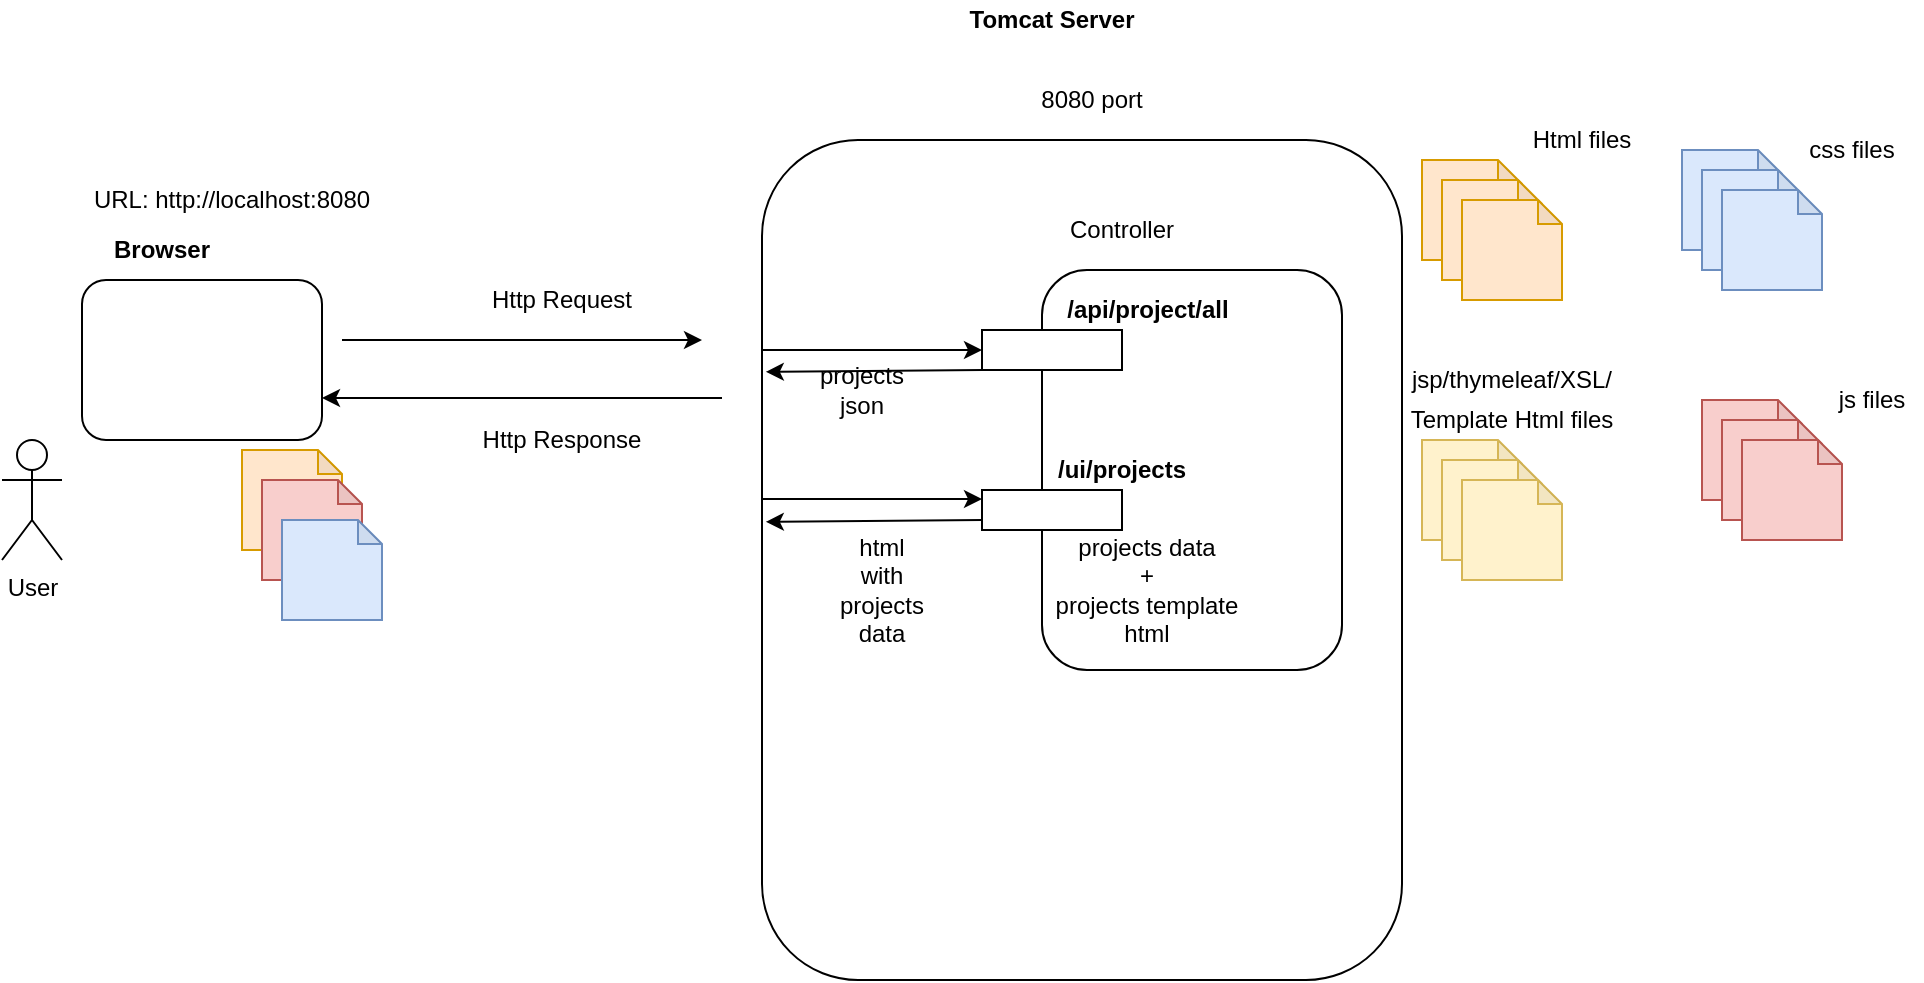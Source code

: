 <mxfile version="14.6.13" type="device"><diagram id="I2NQnPR-hYyU9lF8uLx1" name="Page-1"><mxGraphModel dx="846" dy="392" grid="1" gridSize="10" guides="1" tooltips="1" connect="1" arrows="1" fold="1" page="1" pageScale="1" pageWidth="850" pageHeight="1100" math="0" shadow="0"><root><mxCell id="0"/><mxCell id="1" parent="0"/><mxCell id="8M3o0NYkVelXLX9TxnSH-1" value="" style="rounded=1;whiteSpace=wrap;html=1;" vertex="1" parent="1"><mxGeometry x="470" y="90" width="320" height="420" as="geometry"/></mxCell><mxCell id="8M3o0NYkVelXLX9TxnSH-2" value="Tomcat Server" style="text;html=1;strokeColor=none;fillColor=none;align=center;verticalAlign=middle;whiteSpace=wrap;rounded=0;fontStyle=1" vertex="1" parent="1"><mxGeometry x="560" y="20" width="110" height="20" as="geometry"/></mxCell><mxCell id="8M3o0NYkVelXLX9TxnSH-3" value="" style="shape=note;whiteSpace=wrap;html=1;backgroundOutline=1;darkOpacity=0.05;size=12;fillColor=#ffe6cc;strokeColor=#d79b00;" vertex="1" parent="1"><mxGeometry x="800" y="100" width="50" height="50" as="geometry"/></mxCell><mxCell id="8M3o0NYkVelXLX9TxnSH-9" value="" style="shape=note;whiteSpace=wrap;html=1;backgroundOutline=1;darkOpacity=0.05;size=12;fillColor=#ffe6cc;strokeColor=#d79b00;" vertex="1" parent="1"><mxGeometry x="810" y="110" width="50" height="50" as="geometry"/></mxCell><mxCell id="8M3o0NYkVelXLX9TxnSH-10" value="" style="shape=note;whiteSpace=wrap;html=1;backgroundOutline=1;darkOpacity=0.05;size=12;fillColor=#ffe6cc;strokeColor=#d79b00;" vertex="1" parent="1"><mxGeometry x="820" y="120" width="50" height="50" as="geometry"/></mxCell><mxCell id="8M3o0NYkVelXLX9TxnSH-11" value="Html files" style="text;html=1;strokeColor=none;fillColor=none;align=center;verticalAlign=middle;whiteSpace=wrap;rounded=0;" vertex="1" parent="1"><mxGeometry x="850" y="80" width="60" height="20" as="geometry"/></mxCell><mxCell id="8M3o0NYkVelXLX9TxnSH-12" value="" style="shape=note;whiteSpace=wrap;html=1;backgroundOutline=1;darkOpacity=0.05;size=12;fillColor=#dae8fc;strokeColor=#6c8ebf;" vertex="1" parent="1"><mxGeometry x="930" y="95" width="50" height="50" as="geometry"/></mxCell><mxCell id="8M3o0NYkVelXLX9TxnSH-15" value="" style="shape=note;whiteSpace=wrap;html=1;backgroundOutline=1;darkOpacity=0.05;size=12;fillColor=#dae8fc;strokeColor=#6c8ebf;" vertex="1" parent="1"><mxGeometry x="940" y="105" width="50" height="50" as="geometry"/></mxCell><mxCell id="8M3o0NYkVelXLX9TxnSH-16" value="" style="shape=note;whiteSpace=wrap;html=1;backgroundOutline=1;darkOpacity=0.05;size=12;fillColor=#dae8fc;strokeColor=#6c8ebf;" vertex="1" parent="1"><mxGeometry x="950" y="115" width="50" height="50" as="geometry"/></mxCell><mxCell id="8M3o0NYkVelXLX9TxnSH-17" value="" style="shape=note;whiteSpace=wrap;html=1;backgroundOutline=1;darkOpacity=0.05;size=12;fillColor=#f8cecc;strokeColor=#b85450;" vertex="1" parent="1"><mxGeometry x="940" y="220" width="50" height="50" as="geometry"/></mxCell><mxCell id="8M3o0NYkVelXLX9TxnSH-20" value="" style="shape=note;whiteSpace=wrap;html=1;backgroundOutline=1;darkOpacity=0.05;size=12;fillColor=#f8cecc;strokeColor=#b85450;" vertex="1" parent="1"><mxGeometry x="950" y="230" width="50" height="50" as="geometry"/></mxCell><mxCell id="8M3o0NYkVelXLX9TxnSH-21" value="" style="shape=note;whiteSpace=wrap;html=1;backgroundOutline=1;darkOpacity=0.05;size=12;fillColor=#f8cecc;strokeColor=#b85450;" vertex="1" parent="1"><mxGeometry x="960" y="240" width="50" height="50" as="geometry"/></mxCell><mxCell id="8M3o0NYkVelXLX9TxnSH-22" value="css files" style="text;html=1;strokeColor=none;fillColor=none;align=center;verticalAlign=middle;whiteSpace=wrap;rounded=0;" vertex="1" parent="1"><mxGeometry x="980" y="85" width="70" height="20" as="geometry"/></mxCell><mxCell id="8M3o0NYkVelXLX9TxnSH-23" value="js files" style="text;html=1;strokeColor=none;fillColor=none;align=center;verticalAlign=middle;whiteSpace=wrap;rounded=0;" vertex="1" parent="1"><mxGeometry x="1005" y="210" width="40" height="20" as="geometry"/></mxCell><mxCell id="8M3o0NYkVelXLX9TxnSH-24" value="" style="rounded=1;whiteSpace=wrap;html=1;" vertex="1" parent="1"><mxGeometry x="130" y="160" width="120" height="80" as="geometry"/></mxCell><mxCell id="8M3o0NYkVelXLX9TxnSH-25" value="User" style="shape=umlActor;verticalLabelPosition=bottom;verticalAlign=top;html=1;outlineConnect=0;" vertex="1" parent="1"><mxGeometry x="90" y="240" width="30" height="60" as="geometry"/></mxCell><mxCell id="8M3o0NYkVelXLX9TxnSH-26" value="URL: http://localhost:8080" style="text;html=1;strokeColor=none;fillColor=none;align=center;verticalAlign=middle;whiteSpace=wrap;rounded=0;" vertex="1" parent="1"><mxGeometry x="120" y="110" width="170" height="20" as="geometry"/></mxCell><mxCell id="8M3o0NYkVelXLX9TxnSH-27" value="" style="endArrow=classic;html=1;" edge="1" parent="1"><mxGeometry width="50" height="50" relative="1" as="geometry"><mxPoint x="260" y="190" as="sourcePoint"/><mxPoint x="440" y="190" as="targetPoint"/></mxGeometry></mxCell><mxCell id="8M3o0NYkVelXLX9TxnSH-28" value="" style="endArrow=classic;html=1;" edge="1" parent="1"><mxGeometry width="50" height="50" relative="1" as="geometry"><mxPoint x="450" y="219" as="sourcePoint"/><mxPoint x="250" y="219" as="targetPoint"/></mxGeometry></mxCell><mxCell id="8M3o0NYkVelXLX9TxnSH-29" value="Http Request" style="text;html=1;strokeColor=none;fillColor=none;align=center;verticalAlign=middle;whiteSpace=wrap;rounded=0;" vertex="1" parent="1"><mxGeometry x="320" y="160" width="100" height="20" as="geometry"/></mxCell><mxCell id="8M3o0NYkVelXLX9TxnSH-30" value="Http Response" style="text;html=1;strokeColor=none;fillColor=none;align=center;verticalAlign=middle;whiteSpace=wrap;rounded=0;" vertex="1" parent="1"><mxGeometry x="320" y="230" width="100" height="20" as="geometry"/></mxCell><mxCell id="8M3o0NYkVelXLX9TxnSH-31" value="" style="shape=note;whiteSpace=wrap;html=1;backgroundOutline=1;darkOpacity=0.05;size=12;fillColor=#fff2cc;strokeColor=#d6b656;" vertex="1" parent="1"><mxGeometry x="800" y="240" width="50" height="50" as="geometry"/></mxCell><mxCell id="8M3o0NYkVelXLX9TxnSH-32" value="" style="shape=note;whiteSpace=wrap;html=1;backgroundOutline=1;darkOpacity=0.05;size=12;fillColor=#fff2cc;strokeColor=#d6b656;" vertex="1" parent="1"><mxGeometry x="810" y="250" width="50" height="50" as="geometry"/></mxCell><mxCell id="8M3o0NYkVelXLX9TxnSH-33" value="" style="shape=note;whiteSpace=wrap;html=1;backgroundOutline=1;darkOpacity=0.05;size=12;fillColor=#fff2cc;strokeColor=#d6b656;" vertex="1" parent="1"><mxGeometry x="820" y="260" width="50" height="50" as="geometry"/></mxCell><mxCell id="8M3o0NYkVelXLX9TxnSH-34" value="Template Html files" style="text;html=1;strokeColor=none;fillColor=none;align=center;verticalAlign=middle;whiteSpace=wrap;rounded=0;" vertex="1" parent="1"><mxGeometry x="790" y="220" width="110" height="20" as="geometry"/></mxCell><mxCell id="8M3o0NYkVelXLX9TxnSH-35" value="Browser" style="text;html=1;strokeColor=none;fillColor=none;align=center;verticalAlign=middle;whiteSpace=wrap;rounded=0;fontStyle=1" vertex="1" parent="1"><mxGeometry x="150" y="135" width="40" height="20" as="geometry"/></mxCell><mxCell id="8M3o0NYkVelXLX9TxnSH-38" value="8080 port" style="text;html=1;strokeColor=none;fillColor=none;align=center;verticalAlign=middle;whiteSpace=wrap;rounded=0;" vertex="1" parent="1"><mxGeometry x="580" y="60" width="110" height="20" as="geometry"/></mxCell><mxCell id="8M3o0NYkVelXLX9TxnSH-40" value="" style="shape=note;whiteSpace=wrap;html=1;backgroundOutline=1;darkOpacity=0.05;size=12;fillColor=#ffe6cc;strokeColor=#d79b00;" vertex="1" parent="1"><mxGeometry x="210" y="245" width="50" height="50" as="geometry"/></mxCell><mxCell id="8M3o0NYkVelXLX9TxnSH-41" value="" style="shape=note;whiteSpace=wrap;html=1;backgroundOutline=1;darkOpacity=0.05;size=12;fillColor=#f8cecc;strokeColor=#b85450;" vertex="1" parent="1"><mxGeometry x="220" y="260" width="50" height="50" as="geometry"/></mxCell><mxCell id="8M3o0NYkVelXLX9TxnSH-42" value="" style="shape=note;whiteSpace=wrap;html=1;backgroundOutline=1;darkOpacity=0.05;size=12;fillColor=#dae8fc;strokeColor=#6c8ebf;" vertex="1" parent="1"><mxGeometry x="230" y="280" width="50" height="50" as="geometry"/></mxCell><mxCell id="8M3o0NYkVelXLX9TxnSH-43" value="jsp/thymeleaf/XSL/" style="text;html=1;strokeColor=none;fillColor=none;align=center;verticalAlign=middle;whiteSpace=wrap;rounded=0;" vertex="1" parent="1"><mxGeometry x="790" y="200" width="110" height="20" as="geometry"/></mxCell><mxCell id="8M3o0NYkVelXLX9TxnSH-44" value="" style="rounded=1;whiteSpace=wrap;html=1;" vertex="1" parent="1"><mxGeometry x="610" y="155" width="150" height="200" as="geometry"/></mxCell><mxCell id="8M3o0NYkVelXLX9TxnSH-45" value="Controller" style="text;html=1;strokeColor=none;fillColor=none;align=center;verticalAlign=middle;whiteSpace=wrap;rounded=0;" vertex="1" parent="1"><mxGeometry x="630" y="125" width="40" height="20" as="geometry"/></mxCell><mxCell id="8M3o0NYkVelXLX9TxnSH-47" value="" style="rounded=0;whiteSpace=wrap;html=1;" vertex="1" parent="1"><mxGeometry x="580" y="185" width="70" height="20" as="geometry"/></mxCell><mxCell id="8M3o0NYkVelXLX9TxnSH-49" value="&lt;b&gt;/api/project/all&lt;/b&gt;" style="text;html=1;strokeColor=none;fillColor=none;align=center;verticalAlign=middle;whiteSpace=wrap;rounded=0;" vertex="1" parent="1"><mxGeometry x="617.5" y="165" width="90" height="20" as="geometry"/></mxCell><mxCell id="8M3o0NYkVelXLX9TxnSH-51" value="" style="rounded=0;whiteSpace=wrap;html=1;" vertex="1" parent="1"><mxGeometry x="580" y="265" width="70" height="20" as="geometry"/></mxCell><mxCell id="8M3o0NYkVelXLX9TxnSH-52" value="/ui/projects" style="text;html=1;strokeColor=none;fillColor=none;align=center;verticalAlign=middle;whiteSpace=wrap;rounded=0;fontStyle=1" vertex="1" parent="1"><mxGeometry x="630" y="245" width="40" height="20" as="geometry"/></mxCell><mxCell id="8M3o0NYkVelXLX9TxnSH-53" value="projects data&lt;br&gt;+&lt;br&gt;projects template html" style="text;html=1;strokeColor=none;fillColor=none;align=center;verticalAlign=middle;whiteSpace=wrap;rounded=0;" vertex="1" parent="1"><mxGeometry x="610" y="305" width="105" height="20" as="geometry"/></mxCell><mxCell id="8M3o0NYkVelXLX9TxnSH-54" value="html with projects data" style="text;html=1;strokeColor=none;fillColor=none;align=center;verticalAlign=middle;whiteSpace=wrap;rounded=0;" vertex="1" parent="1"><mxGeometry x="510" y="305" width="40" height="20" as="geometry"/></mxCell><mxCell id="8M3o0NYkVelXLX9TxnSH-55" value="projects json" style="text;html=1;strokeColor=none;fillColor=none;align=center;verticalAlign=middle;whiteSpace=wrap;rounded=0;" vertex="1" parent="1"><mxGeometry x="500" y="205" width="40" height="20" as="geometry"/></mxCell><mxCell id="8M3o0NYkVelXLX9TxnSH-59" value="" style="endArrow=classic;html=1;entryX=0;entryY=0.5;entryDx=0;entryDy=0;exitX=0;exitY=0.25;exitDx=0;exitDy=0;" edge="1" parent="1" source="8M3o0NYkVelXLX9TxnSH-1" target="8M3o0NYkVelXLX9TxnSH-47"><mxGeometry width="50" height="50" relative="1" as="geometry"><mxPoint x="550" y="320" as="sourcePoint"/><mxPoint x="600" y="270" as="targetPoint"/></mxGeometry></mxCell><mxCell id="8M3o0NYkVelXLX9TxnSH-60" value="" style="endArrow=classic;html=1;entryX=0.006;entryY=0.276;entryDx=0;entryDy=0;entryPerimeter=0;exitX=0;exitY=1;exitDx=0;exitDy=0;" edge="1" parent="1" source="8M3o0NYkVelXLX9TxnSH-47" target="8M3o0NYkVelXLX9TxnSH-1"><mxGeometry width="50" height="50" relative="1" as="geometry"><mxPoint x="550" y="320" as="sourcePoint"/><mxPoint x="600" y="270" as="targetPoint"/></mxGeometry></mxCell><mxCell id="8M3o0NYkVelXLX9TxnSH-61" value="" style="endArrow=classic;html=1;entryX=0;entryY=0.5;entryDx=0;entryDy=0;exitX=0;exitY=0.25;exitDx=0;exitDy=0;" edge="1" parent="1"><mxGeometry width="50" height="50" relative="1" as="geometry"><mxPoint x="470" y="269.5" as="sourcePoint"/><mxPoint x="580" y="269.5" as="targetPoint"/></mxGeometry></mxCell><mxCell id="8M3o0NYkVelXLX9TxnSH-62" value="" style="endArrow=classic;html=1;entryX=0.006;entryY=0.276;entryDx=0;entryDy=0;entryPerimeter=0;exitX=0;exitY=1;exitDx=0;exitDy=0;" edge="1" parent="1"><mxGeometry width="50" height="50" relative="1" as="geometry"><mxPoint x="580" y="280" as="sourcePoint"/><mxPoint x="471.92" y="280.92" as="targetPoint"/></mxGeometry></mxCell></root></mxGraphModel></diagram></mxfile>